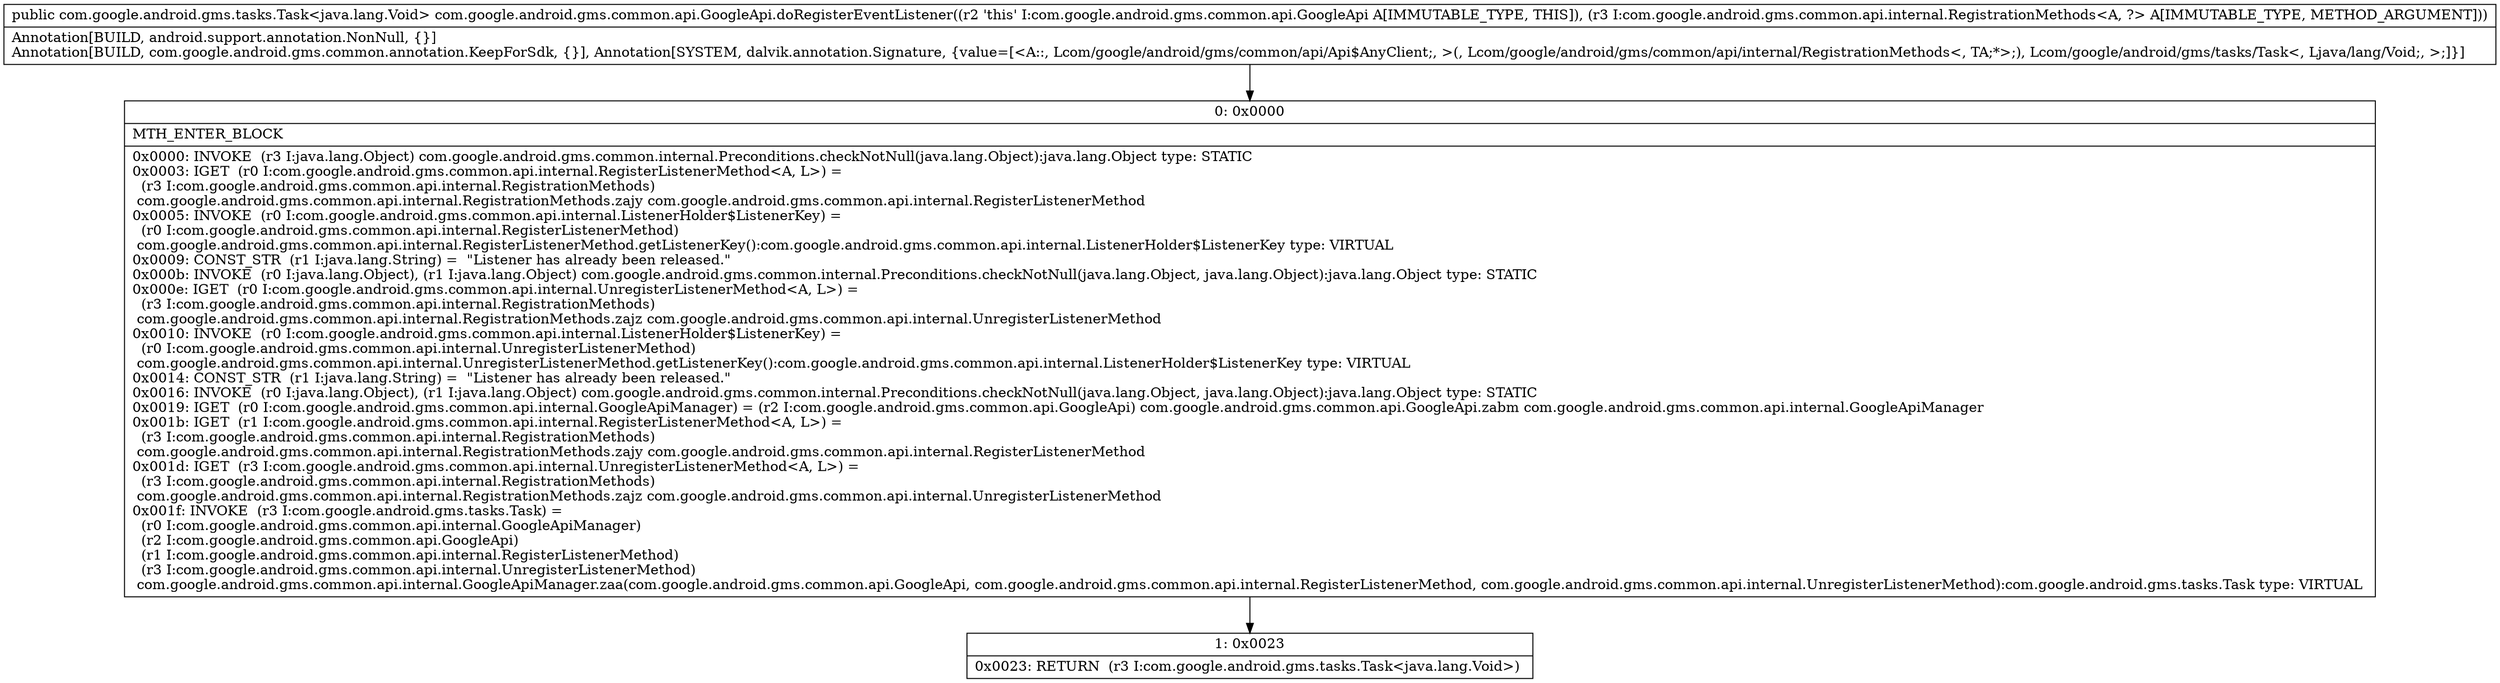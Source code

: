 digraph "CFG forcom.google.android.gms.common.api.GoogleApi.doRegisterEventListener(Lcom\/google\/android\/gms\/common\/api\/internal\/RegistrationMethods;)Lcom\/google\/android\/gms\/tasks\/Task;" {
Node_0 [shape=record,label="{0\:\ 0x0000|MTH_ENTER_BLOCK\l|0x0000: INVOKE  (r3 I:java.lang.Object) com.google.android.gms.common.internal.Preconditions.checkNotNull(java.lang.Object):java.lang.Object type: STATIC \l0x0003: IGET  (r0 I:com.google.android.gms.common.api.internal.RegisterListenerMethod\<A, L\>) = \l  (r3 I:com.google.android.gms.common.api.internal.RegistrationMethods)\l com.google.android.gms.common.api.internal.RegistrationMethods.zajy com.google.android.gms.common.api.internal.RegisterListenerMethod \l0x0005: INVOKE  (r0 I:com.google.android.gms.common.api.internal.ListenerHolder$ListenerKey) = \l  (r0 I:com.google.android.gms.common.api.internal.RegisterListenerMethod)\l com.google.android.gms.common.api.internal.RegisterListenerMethod.getListenerKey():com.google.android.gms.common.api.internal.ListenerHolder$ListenerKey type: VIRTUAL \l0x0009: CONST_STR  (r1 I:java.lang.String) =  \"Listener has already been released.\" \l0x000b: INVOKE  (r0 I:java.lang.Object), (r1 I:java.lang.Object) com.google.android.gms.common.internal.Preconditions.checkNotNull(java.lang.Object, java.lang.Object):java.lang.Object type: STATIC \l0x000e: IGET  (r0 I:com.google.android.gms.common.api.internal.UnregisterListenerMethod\<A, L\>) = \l  (r3 I:com.google.android.gms.common.api.internal.RegistrationMethods)\l com.google.android.gms.common.api.internal.RegistrationMethods.zajz com.google.android.gms.common.api.internal.UnregisterListenerMethod \l0x0010: INVOKE  (r0 I:com.google.android.gms.common.api.internal.ListenerHolder$ListenerKey) = \l  (r0 I:com.google.android.gms.common.api.internal.UnregisterListenerMethod)\l com.google.android.gms.common.api.internal.UnregisterListenerMethod.getListenerKey():com.google.android.gms.common.api.internal.ListenerHolder$ListenerKey type: VIRTUAL \l0x0014: CONST_STR  (r1 I:java.lang.String) =  \"Listener has already been released.\" \l0x0016: INVOKE  (r0 I:java.lang.Object), (r1 I:java.lang.Object) com.google.android.gms.common.internal.Preconditions.checkNotNull(java.lang.Object, java.lang.Object):java.lang.Object type: STATIC \l0x0019: IGET  (r0 I:com.google.android.gms.common.api.internal.GoogleApiManager) = (r2 I:com.google.android.gms.common.api.GoogleApi) com.google.android.gms.common.api.GoogleApi.zabm com.google.android.gms.common.api.internal.GoogleApiManager \l0x001b: IGET  (r1 I:com.google.android.gms.common.api.internal.RegisterListenerMethod\<A, L\>) = \l  (r3 I:com.google.android.gms.common.api.internal.RegistrationMethods)\l com.google.android.gms.common.api.internal.RegistrationMethods.zajy com.google.android.gms.common.api.internal.RegisterListenerMethod \l0x001d: IGET  (r3 I:com.google.android.gms.common.api.internal.UnregisterListenerMethod\<A, L\>) = \l  (r3 I:com.google.android.gms.common.api.internal.RegistrationMethods)\l com.google.android.gms.common.api.internal.RegistrationMethods.zajz com.google.android.gms.common.api.internal.UnregisterListenerMethod \l0x001f: INVOKE  (r3 I:com.google.android.gms.tasks.Task) = \l  (r0 I:com.google.android.gms.common.api.internal.GoogleApiManager)\l  (r2 I:com.google.android.gms.common.api.GoogleApi)\l  (r1 I:com.google.android.gms.common.api.internal.RegisterListenerMethod)\l  (r3 I:com.google.android.gms.common.api.internal.UnregisterListenerMethod)\l com.google.android.gms.common.api.internal.GoogleApiManager.zaa(com.google.android.gms.common.api.GoogleApi, com.google.android.gms.common.api.internal.RegisterListenerMethod, com.google.android.gms.common.api.internal.UnregisterListenerMethod):com.google.android.gms.tasks.Task type: VIRTUAL \l}"];
Node_1 [shape=record,label="{1\:\ 0x0023|0x0023: RETURN  (r3 I:com.google.android.gms.tasks.Task\<java.lang.Void\>) \l}"];
MethodNode[shape=record,label="{public com.google.android.gms.tasks.Task\<java.lang.Void\> com.google.android.gms.common.api.GoogleApi.doRegisterEventListener((r2 'this' I:com.google.android.gms.common.api.GoogleApi A[IMMUTABLE_TYPE, THIS]), (r3 I:com.google.android.gms.common.api.internal.RegistrationMethods\<A, ?\> A[IMMUTABLE_TYPE, METHOD_ARGUMENT]))  | Annotation[BUILD, android.support.annotation.NonNull, \{\}]\lAnnotation[BUILD, com.google.android.gms.common.annotation.KeepForSdk, \{\}], Annotation[SYSTEM, dalvik.annotation.Signature, \{value=[\<A::, Lcom\/google\/android\/gms\/common\/api\/Api$AnyClient;, \>(, Lcom\/google\/android\/gms\/common\/api\/internal\/RegistrationMethods\<, TA;*\>;), Lcom\/google\/android\/gms\/tasks\/Task\<, Ljava\/lang\/Void;, \>;]\}]\l}"];
MethodNode -> Node_0;
Node_0 -> Node_1;
}

